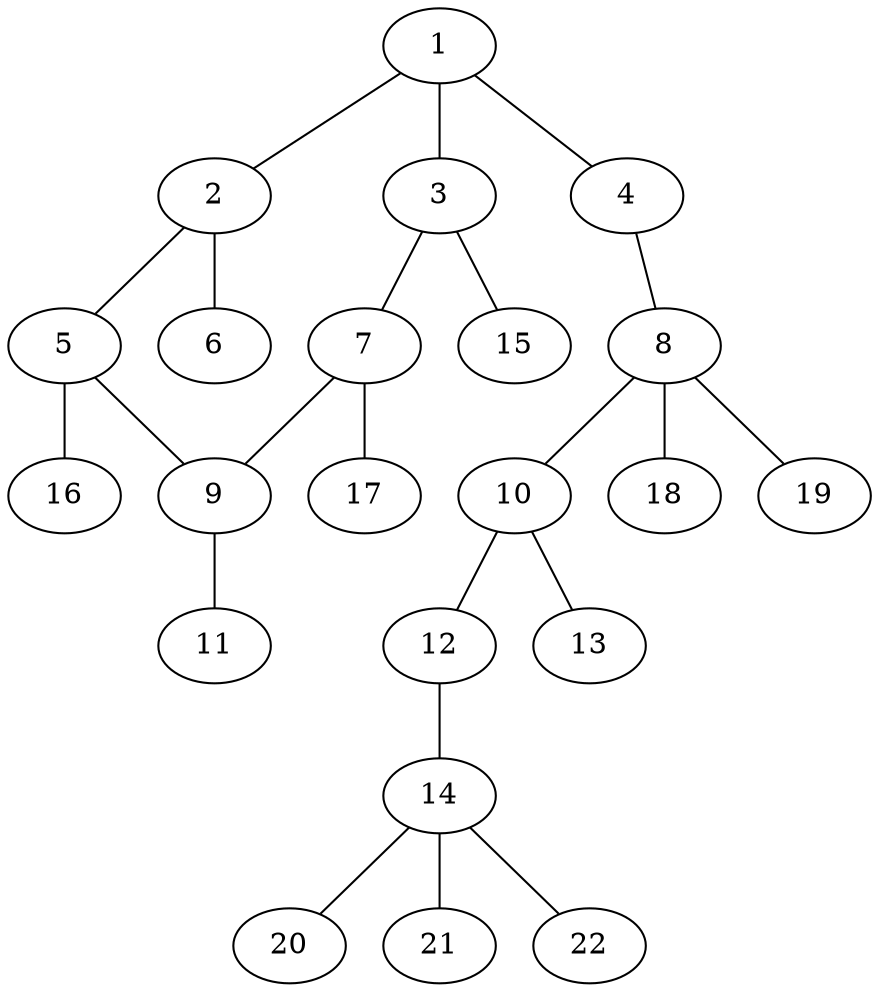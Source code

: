 graph molecule_214 {
	1	 [chem=C];
	2	 [chem=C];
	1 -- 2	 [valence=2];
	3	 [chem=C];
	1 -- 3	 [valence=1];
	4	 [chem=O];
	1 -- 4	 [valence=1];
	5	 [chem=C];
	2 -- 5	 [valence=1];
	6	 [chem=Cl];
	2 -- 6	 [valence=1];
	7	 [chem=C];
	3 -- 7	 [valence=2];
	15	 [chem=H];
	3 -- 15	 [valence=1];
	8	 [chem=C];
	4 -- 8	 [valence=1];
	9	 [chem=C];
	5 -- 9	 [valence=2];
	16	 [chem=H];
	5 -- 16	 [valence=1];
	7 -- 9	 [valence=1];
	17	 [chem=H];
	7 -- 17	 [valence=1];
	10	 [chem=C];
	8 -- 10	 [valence=1];
	18	 [chem=H];
	8 -- 18	 [valence=1];
	19	 [chem=H];
	8 -- 19	 [valence=1];
	11	 [chem=Cl];
	9 -- 11	 [valence=1];
	12	 [chem=O];
	10 -- 12	 [valence=1];
	13	 [chem=O];
	10 -- 13	 [valence=2];
	14	 [chem=C];
	12 -- 14	 [valence=1];
	20	 [chem=H];
	14 -- 20	 [valence=1];
	21	 [chem=H];
	14 -- 21	 [valence=1];
	22	 [chem=H];
	14 -- 22	 [valence=1];
}
